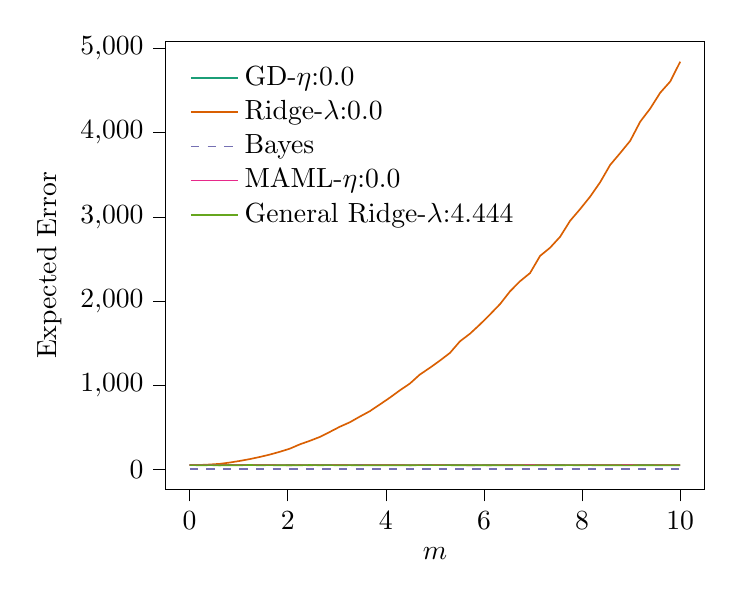 % This file was created with tikzplotlib v0.10.1.
\begin{tikzpicture}

\definecolor{chocolate217952}{RGB}{217,95,2}
\definecolor{darkcyan27158119}{RGB}{27,158,119}
\definecolor{darkgray176}{RGB}{176,176,176}
\definecolor{deeppink23141138}{RGB}{231,41,138}
\definecolor{lightslategray117112179}{RGB}{117,112,179}
\definecolor{olivedrab10216630}{RGB}{102,166,30}

\begin{axis}[
legend cell align={left},
legend style={
  fill opacity=0.8,
  draw opacity=1,
  text opacity=1,
  at={(0.03,0.97)},
  anchor=north west,
  draw=none
},
tick align=outside,
tick pos=left,
x grid style={darkgray176},
xlabel={\(\displaystyle m\)},
xmin=-0.5, xmax=10.5,
xtick style={color=black},
y grid style={darkgray176},
ylabel={Expected Error},
ymin=-241.117, ymax=5085.443,
ytick style={color=black}
]
\addplot [semithick, darkcyan27158119]
table {%
0 51.563
0.204 51.75
0.408 52.002
0.612 49.222
0.816 51.474
1.02 50.51
1.224 51.102
1.429 51.145
1.633 51.457
1.837 49.646
2.041 51.261
2.245 49.944
2.449 50.309
2.653 51.753
2.857 51.688
3.061 51.672
3.265 49.831
3.469 51.941
3.673 50.404
3.878 50.321
4.082 51.14
4.286 50.329
4.49 49.773
4.694 50.135
4.898 50.961
5.102 51.496
5.306 51.532
5.51 50.749
5.714 52.75
5.918 50.168
6.122 52.097
6.327 50.755
6.531 51.001
6.735 51.356
6.939 51.706
7.143 51.563
7.347 51.018
7.551 51.132
7.755 50.09
7.959 50.297
8.163 50.719
8.367 51.383
8.571 51.914
8.776 51.065
8.98 51.72
9.184 52.439
9.388 52.562
9.592 51.757
9.796 50.024
10 50.022
};
\addlegendentry{GD-$\eta$:0.0}
\addplot [semithick, chocolate217952]
table {%
0 49.64
0.204 51.903
0.408 57.298
0.612 65.264
0.816 80.776
1.02 99.796
1.224 121.499
1.429 146.95
1.633 175.248
1.837 208.422
2.041 245.319
2.245 296.67
2.449 338.55
2.653 384.827
2.857 444.504
3.061 506.174
3.265 559.157
3.469 626.664
3.673 690.844
3.878 771.088
4.082 852.066
4.286 939.012
4.49 1019.497
4.694 1127.058
4.898 1206.693
5.102 1292.401
5.306 1383.427
5.51 1521.0
5.714 1611.507
5.918 1721.66
6.122 1839.939
6.327 1963.443
6.531 2115.302
6.735 2235.006
6.939 2332.282
7.143 2535.726
7.347 2633.23
7.551 2762.782
7.755 2952.649
7.959 3091.834
8.163 3239.737
8.367 3410.518
8.571 3616.217
8.776 3757.739
8.98 3903.021
9.184 4130.399
9.388 4286.45
9.592 4474.579
9.796 4607.783
10 4843.326
};
\addlegendentry{Ridge-$\lambda$:0.0}
\addplot [semithick, lightslategray117112179, dashed]
table {%
0 1.0
0.204 1.0
0.408 1.0
0.612 1.0
0.816 1.0
1.02 1.0
1.224 1.0
1.429 1.0
1.633 1.0
1.837 1.0
2.041 1.0
2.245 1.0
2.449 1.0
2.653 1.0
2.857 1.0
3.061 1.0
3.265 1.0
3.469 1.0
3.673 1.0
3.878 1.0
4.082 1.0
4.286 1.0
4.49 1.0
4.694 1.0
4.898 1.0
5.102 1.0
5.306 1.0
5.51 1.0
5.714 1.0
5.918 1.0
6.122 1.0
6.327 1.0
6.531 1.0
6.735 1.0
6.939 1.0
7.143 1.0
7.347 1.0
7.551 1.0
7.755 1.0
7.959 1.0
8.163 1.0
8.367 1.0
8.571 1.0
8.776 1.0
8.98 1.0
9.184 1.0
9.388 1.0
9.592 1.0
9.796 1.0
10 1.0
};
\addlegendentry{Bayes}
\addplot [semithick, deeppink23141138]
table {%
0 51.586
0.204 50.753
0.408 52.225
0.612 51.985
0.816 50.298
1.02 51.286
1.224 51.566
1.429 51.059
1.633 51.26
1.837 50.226
2.041 49.177
2.245 50.911
2.449 48.976
2.653 50.707
2.857 49.957
3.061 53.022
3.265 50.188
3.469 49.8
3.673 52.341
3.878 52.172
4.082 51.995
4.286 52.055
4.49 49.29
4.694 50.906
4.898 50.307
5.102 51.63
5.306 49.57
5.51 50.267
5.714 49.163
5.918 49.978
6.122 49.312
6.327 50.996
6.531 52.38
6.735 50.948
6.939 51.781
7.143 53.525
7.347 50.9
7.551 50.25
7.755 49.725
7.959 50.715
8.163 50.717
8.367 51.539
8.571 52.32
8.776 51.14
8.98 51.35
9.184 50.345
9.388 50.313
9.592 51.202
9.796 51.555
10 51.396
};
\addlegendentry{MAML-$\eta$:0.0}
\addplot [semithick, olivedrab10216630]
table {%
0 50.534
0.204 48.997
0.408 49.747
0.612 49.156
0.816 49.331
1.02 48.546
1.224 51.496
1.429 48.486
1.633 50.326
1.837 48.113
2.041 48.554
2.245 48.926
2.449 50.941
2.653 48.936
2.857 50.402
3.061 48.281
3.265 49.876
3.469 47.042
3.673 49.053
3.878 48.007
4.082 48.103
4.286 48.27
4.49 48.514
4.694 50.177
4.898 50.596
5.102 49.752
5.306 49.738
5.51 47.691
5.714 48.079
5.918 48.299
6.122 49.317
6.327 48.971
6.531 48.475
6.735 48.385
6.939 46.743
7.143 48.545
7.347 49.355
7.551 48.997
7.755 49.969
7.959 48.366
8.163 49.913
8.367 47.769
8.571 48.821
8.776 47.838
8.98 46.862
9.184 49.555
9.388 49.283
9.592 47.662
9.796 48.839
10 48.17
};
\addlegendentry{General Ridge-$\lambda$:4.444}
\end{axis}

\end{tikzpicture}

